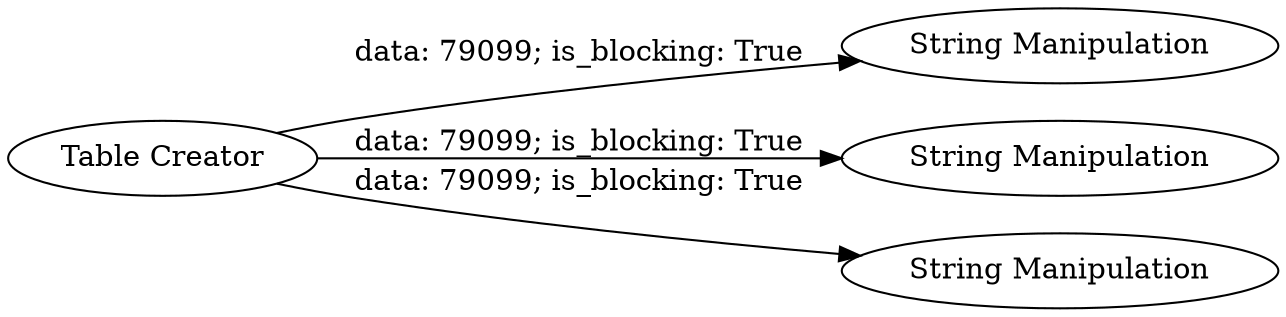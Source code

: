 digraph {
	"7336872219968092256_2" [label="String Manipulation"]
	"7336872219968092256_4" [label="String Manipulation"]
	"7336872219968092256_3" [label="String Manipulation"]
	"7336872219968092256_1" [label="Table Creator"]
	"7336872219968092256_1" -> "7336872219968092256_2" [label="data: 79099; is_blocking: True"]
	"7336872219968092256_1" -> "7336872219968092256_4" [label="data: 79099; is_blocking: True"]
	"7336872219968092256_1" -> "7336872219968092256_3" [label="data: 79099; is_blocking: True"]
	rankdir=LR
}
